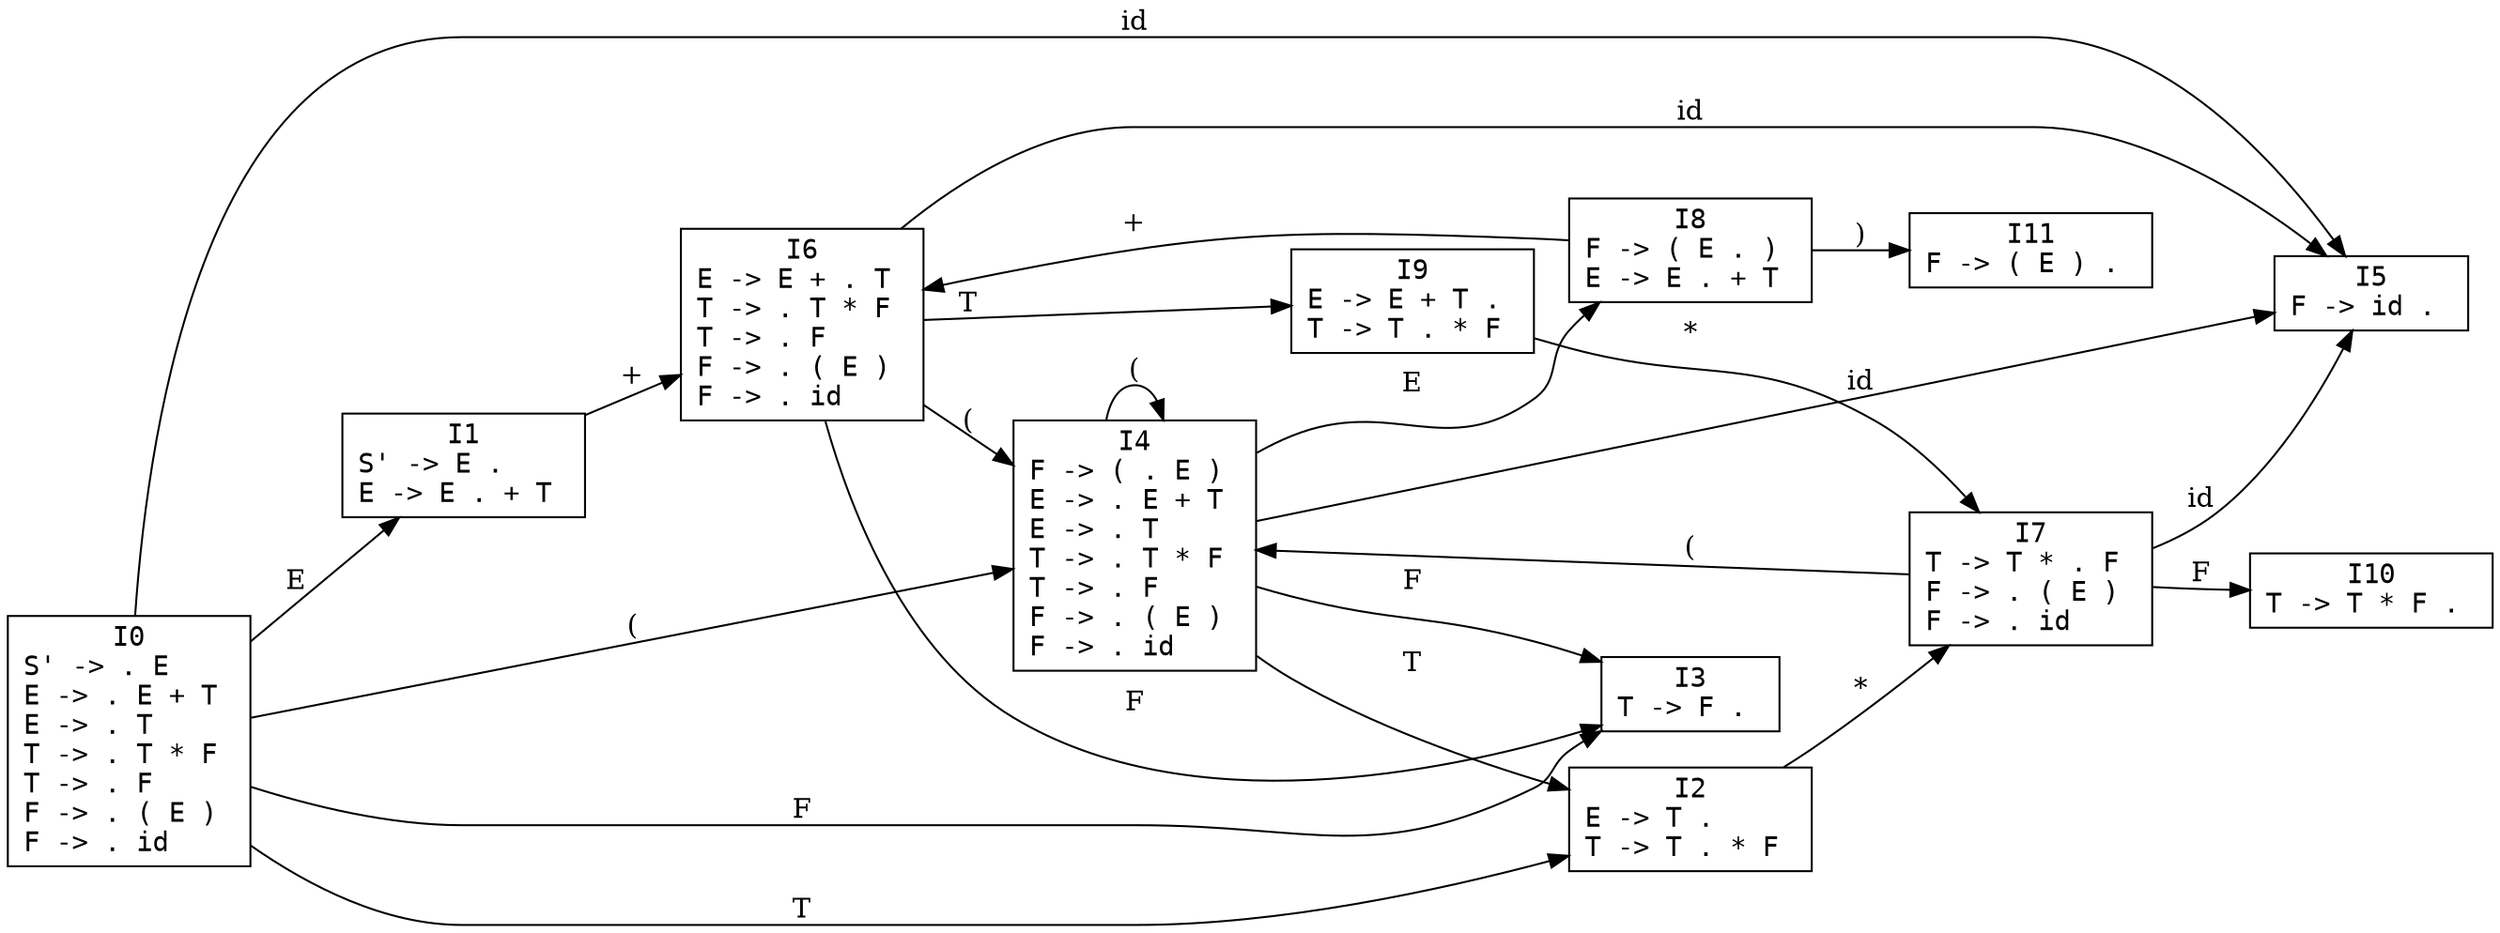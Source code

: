 digraph DFA {
  rankdir=LR;
  node [shape=box, fontname="monospace"];
  I0 [label="I0\nS' -> . E \lE -> . E + T \lE -> . T \lT -> . T * F \lT -> . F \lF -> . ( E ) \lF -> . id \l"];
  I1 [label="I1\nS' -> E . \lE -> E . + T \l"];
  I2 [label="I2\nE -> T . \lT -> T . * F \l"];
  I3 [label="I3\nT -> F . \l"];
  I4 [label="I4\nF -> ( . E ) \lE -> . E + T \lE -> . T \lT -> . T * F \lT -> . F \lF -> . ( E ) \lF -> . id \l"];
  I5 [label="I5\nF -> id . \l"];
  I6 [label="I6\nE -> E + . T \lT -> . T * F \lT -> . F \lF -> . ( E ) \lF -> . id \l"];
  I7 [label="I7\nT -> T * . F \lF -> . ( E ) \lF -> . id \l"];
  I8 [label="I8\nF -> ( E . ) \lE -> E . + T \l"];
  I9 [label="I9\nE -> E + T . \lT -> T . * F \l"];
  I10 [label="I10\nT -> T * F . \l"];
  I11 [label="I11\nF -> ( E ) . \l"];
  I0 -> I1 [label="E"];
  I0 -> I2 [label="T"];
  I0 -> I3 [label="F"];
  I0 -> I4 [label="("];
  I0 -> I5 [label="id"];
  I1 -> I6 [label="+"];
  I2 -> I7 [label="*"];
  I4 -> I5 [label="id"];
  I4 -> I8 [label="E"];
  I4 -> I2 [label="T"];
  I4 -> I3 [label="F"];
  I4 -> I4 [label="("];
  I6 -> I9 [label="T"];
  I6 -> I3 [label="F"];
  I6 -> I4 [label="("];
  I6 -> I5 [label="id"];
  I7 -> I10 [label="F"];
  I7 -> I4 [label="("];
  I7 -> I5 [label="id"];
  I8 -> I6 [label="+"];
  I8 -> I11 [label=")"];
  I9 -> I7 [label="*"];
}
